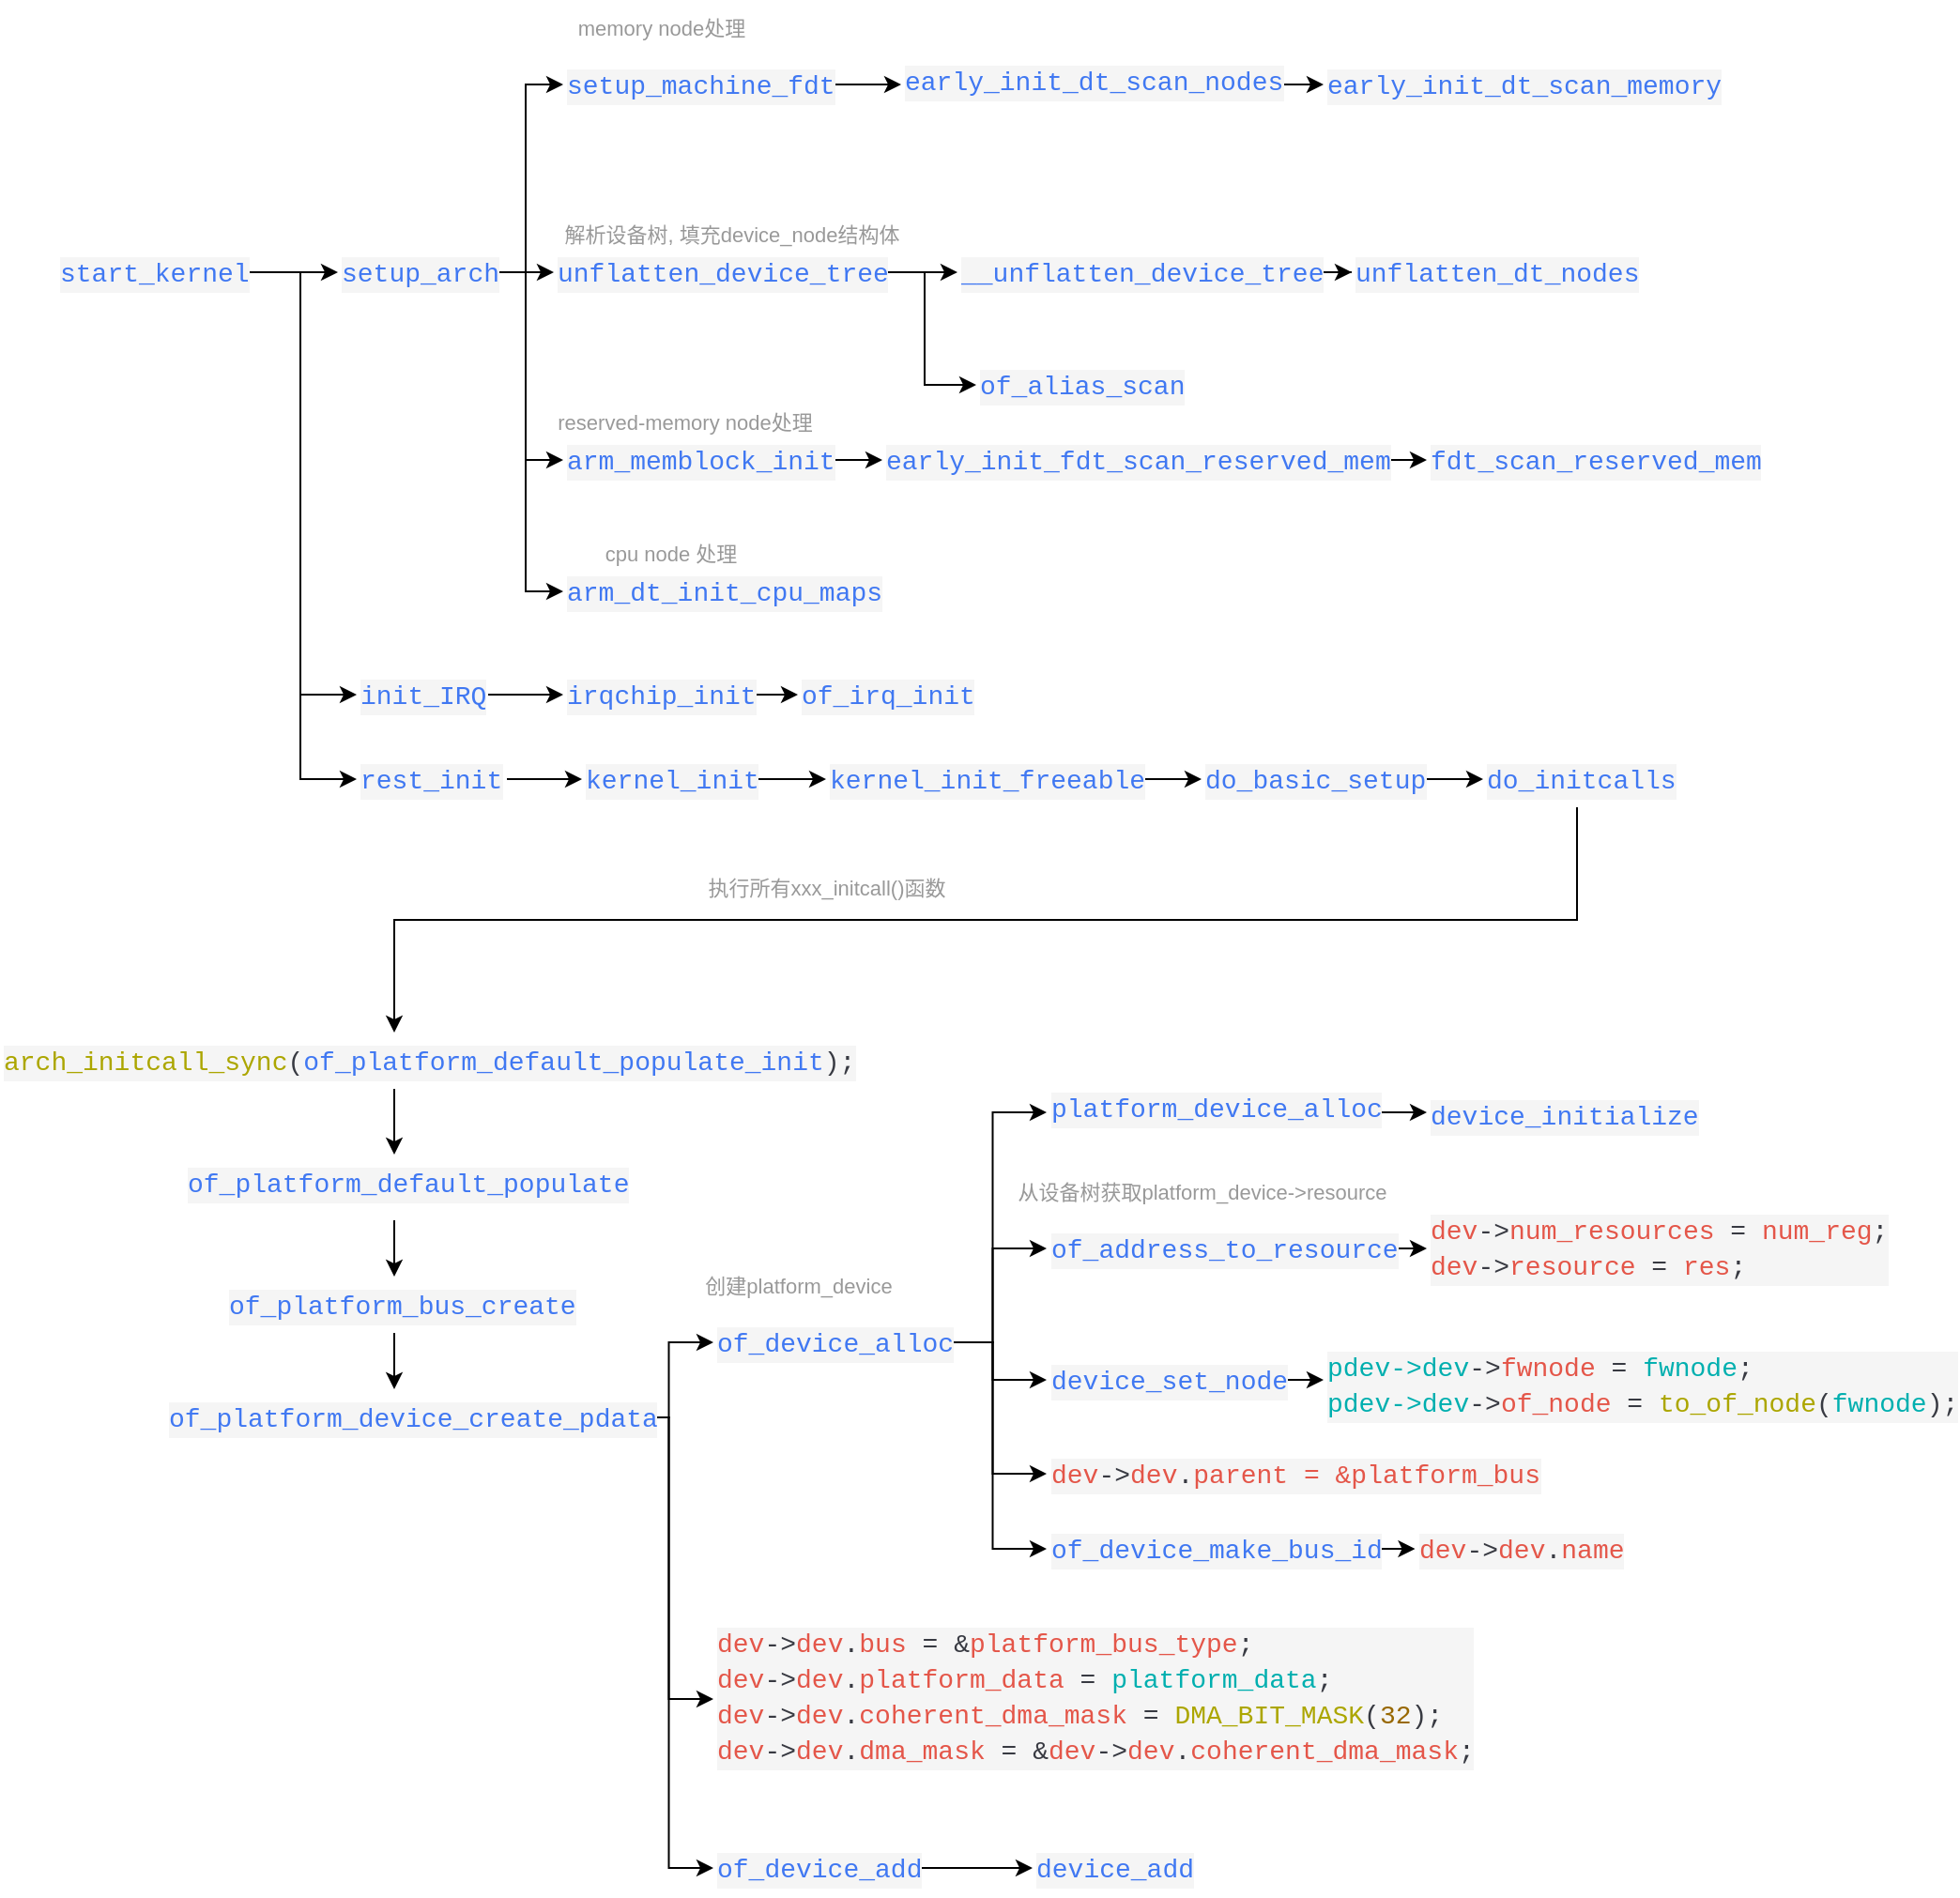 <mxfile version="26.0.2">
  <diagram name="Page-1" id="c_aKFCgezThwKSnsP-2Q">
    <mxGraphModel dx="1064" dy="1707" grid="1" gridSize="10" guides="1" tooltips="1" connect="1" arrows="1" fold="1" page="1" pageScale="1" pageWidth="827" pageHeight="1169" math="0" shadow="0">
      <root>
        <mxCell id="0" />
        <mxCell id="1" parent="0" />
        <mxCell id="-WgV6c3cFRhMevF5lkmL-1" value="" style="edgeStyle=orthogonalEdgeStyle;rounded=0;orthogonalLoop=1;jettySize=auto;html=1;" parent="1" source="-WgV6c3cFRhMevF5lkmL-2" target="-WgV6c3cFRhMevF5lkmL-4" edge="1">
          <mxGeometry relative="1" as="geometry" />
        </mxCell>
        <mxCell id="-WgV6c3cFRhMevF5lkmL-16" style="edgeStyle=orthogonalEdgeStyle;rounded=0;orthogonalLoop=1;jettySize=auto;html=1;exitX=1;exitY=0.5;exitDx=0;exitDy=0;entryX=0;entryY=0.5;entryDx=0;entryDy=0;" parent="1" source="-WgV6c3cFRhMevF5lkmL-2" target="-WgV6c3cFRhMevF5lkmL-15" edge="1">
          <mxGeometry relative="1" as="geometry" />
        </mxCell>
        <mxCell id="-WgV6c3cFRhMevF5lkmL-82" style="edgeStyle=orthogonalEdgeStyle;rounded=0;orthogonalLoop=1;jettySize=auto;html=1;exitX=1;exitY=0.5;exitDx=0;exitDy=0;entryX=0;entryY=0.5;entryDx=0;entryDy=0;" parent="1" source="-WgV6c3cFRhMevF5lkmL-2" target="-WgV6c3cFRhMevF5lkmL-81" edge="1">
          <mxGeometry relative="1" as="geometry" />
        </mxCell>
        <mxCell id="-WgV6c3cFRhMevF5lkmL-2" value="&lt;div style=&quot;color: #383a42;background-color: #f5f5f5;font-family: Consolas, &#39;Courier New&#39;, monospace;font-weight: normal;font-size: 14px;line-height: 19px;white-space: pre;&quot;&gt;&lt;div&gt;&lt;span style=&quot;color: #4078f2;&quot;&gt;start_kernel&lt;/span&gt;&lt;/div&gt;&lt;/div&gt;" style="text;whiteSpace=wrap;html=1;" parent="1" vertex="1">
          <mxGeometry x="60" y="100" width="100" height="30" as="geometry" />
        </mxCell>
        <mxCell id="-WgV6c3cFRhMevF5lkmL-3" value="" style="edgeStyle=orthogonalEdgeStyle;rounded=0;orthogonalLoop=1;jettySize=auto;html=1;" parent="1" source="-WgV6c3cFRhMevF5lkmL-4" target="-WgV6c3cFRhMevF5lkmL-6" edge="1">
          <mxGeometry relative="1" as="geometry" />
        </mxCell>
        <mxCell id="-WgV6c3cFRhMevF5lkmL-14" style="edgeStyle=orthogonalEdgeStyle;rounded=0;orthogonalLoop=1;jettySize=auto;html=1;exitX=1;exitY=0.5;exitDx=0;exitDy=0;entryX=0;entryY=0.5;entryDx=0;entryDy=0;" parent="1" source="-WgV6c3cFRhMevF5lkmL-4" target="-WgV6c3cFRhMevF5lkmL-13" edge="1">
          <mxGeometry relative="1" as="geometry" />
        </mxCell>
        <mxCell id="-WgV6c3cFRhMevF5lkmL-65" style="edgeStyle=orthogonalEdgeStyle;rounded=0;orthogonalLoop=1;jettySize=auto;html=1;exitX=1;exitY=0.5;exitDx=0;exitDy=0;entryX=0;entryY=0.5;entryDx=0;entryDy=0;" parent="1" source="-WgV6c3cFRhMevF5lkmL-4" target="-WgV6c3cFRhMevF5lkmL-64" edge="1">
          <mxGeometry relative="1" as="geometry" />
        </mxCell>
        <mxCell id="-WgV6c3cFRhMevF5lkmL-75" style="edgeStyle=orthogonalEdgeStyle;rounded=0;orthogonalLoop=1;jettySize=auto;html=1;exitX=1;exitY=0.5;exitDx=0;exitDy=0;entryX=0;entryY=0.5;entryDx=0;entryDy=0;" parent="1" source="-WgV6c3cFRhMevF5lkmL-4" target="-WgV6c3cFRhMevF5lkmL-74" edge="1">
          <mxGeometry relative="1" as="geometry" />
        </mxCell>
        <mxCell id="-WgV6c3cFRhMevF5lkmL-4" value="&lt;div style=&quot;color: #383a42;background-color: #f5f5f5;font-family: Consolas, &#39;Courier New&#39;, monospace;font-weight: normal;font-size: 14px;line-height: 19px;white-space: pre;&quot;&gt;&lt;div&gt;&lt;span style=&quot;color: #4078f2;&quot;&gt;setup_arch&lt;/span&gt;&lt;/div&gt;&lt;/div&gt;" style="text;whiteSpace=wrap;html=1;" parent="1" vertex="1">
          <mxGeometry x="210" y="100" width="80" height="30" as="geometry" />
        </mxCell>
        <mxCell id="-WgV6c3cFRhMevF5lkmL-5" value="" style="edgeStyle=orthogonalEdgeStyle;rounded=0;orthogonalLoop=1;jettySize=auto;html=1;" parent="1" source="-WgV6c3cFRhMevF5lkmL-6" target="-WgV6c3cFRhMevF5lkmL-8" edge="1">
          <mxGeometry relative="1" as="geometry" />
        </mxCell>
        <mxCell id="-WgV6c3cFRhMevF5lkmL-12" style="edgeStyle=orthogonalEdgeStyle;rounded=0;orthogonalLoop=1;jettySize=auto;html=1;exitX=1;exitY=0.5;exitDx=0;exitDy=0;entryX=0;entryY=0.5;entryDx=0;entryDy=0;" parent="1" source="-WgV6c3cFRhMevF5lkmL-6" target="-WgV6c3cFRhMevF5lkmL-11" edge="1">
          <mxGeometry relative="1" as="geometry" />
        </mxCell>
        <mxCell id="-WgV6c3cFRhMevF5lkmL-6" value="&lt;div style=&quot;color: #383a42;background-color: #f5f5f5;font-family: Consolas, &#39;Courier New&#39;, monospace;font-weight: normal;font-size: 14px;line-height: 19px;white-space: pre;&quot;&gt;&lt;div&gt;&lt;span style=&quot;color: #4078f2;&quot;&gt;unflatten_device_tree&lt;/span&gt;&lt;/div&gt;&lt;/div&gt;" style="text;whiteSpace=wrap;html=1;" parent="1" vertex="1">
          <mxGeometry x="325" y="100" width="170" height="30" as="geometry" />
        </mxCell>
        <mxCell id="-WgV6c3cFRhMevF5lkmL-7" value="" style="edgeStyle=orthogonalEdgeStyle;rounded=0;orthogonalLoop=1;jettySize=auto;html=1;" parent="1" source="-WgV6c3cFRhMevF5lkmL-8" target="-WgV6c3cFRhMevF5lkmL-9" edge="1">
          <mxGeometry relative="1" as="geometry" />
        </mxCell>
        <mxCell id="-WgV6c3cFRhMevF5lkmL-8" value="&lt;div style=&quot;color: #383a42;background-color: #f5f5f5;font-family: Consolas, &#39;Courier New&#39;, monospace;font-weight: normal;font-size: 14px;line-height: 19px;white-space: pre;&quot;&gt;&lt;div&gt;&lt;span style=&quot;color: #4078f2;&quot;&gt;__unflatten_device_tree&lt;/span&gt;&lt;/div&gt;&lt;/div&gt;" style="text;whiteSpace=wrap;html=1;" parent="1" vertex="1">
          <mxGeometry x="540" y="100" width="190" height="30" as="geometry" />
        </mxCell>
        <mxCell id="-WgV6c3cFRhMevF5lkmL-9" value="&lt;div style=&quot;color: #383a42;background-color: #f5f5f5;font-family: Consolas, &#39;Courier New&#39;, monospace;font-weight: normal;font-size: 14px;line-height: 19px;white-space: pre;&quot;&gt;&lt;div&gt;&lt;span style=&quot;color: #4078f2;&quot;&gt;unflatten_dt_nodes&lt;/span&gt;&lt;/div&gt;&lt;/div&gt;" style="text;whiteSpace=wrap;html=1;" parent="1" vertex="1">
          <mxGeometry x="750" y="100" width="150" height="30" as="geometry" />
        </mxCell>
        <mxCell id="-WgV6c3cFRhMevF5lkmL-10" value="解析设备树, 填充device_node结构体" style="text;html=1;align=center;verticalAlign=middle;whiteSpace=wrap;rounded=0;fontSize=11;fontColor=#999999;" parent="1" vertex="1">
          <mxGeometry x="320" y="80" width="200" height="30" as="geometry" />
        </mxCell>
        <mxCell id="-WgV6c3cFRhMevF5lkmL-11" value="&lt;div style=&quot;color: #383a42;background-color: #f5f5f5;font-family: Consolas, &#39;Courier New&#39;, monospace;font-weight: normal;font-size: 14px;line-height: 19px;white-space: pre;&quot;&gt;&lt;div&gt;&lt;span style=&quot;color: #4078f2;&quot;&gt;of_alias_scan&lt;/span&gt;&lt;/div&gt;&lt;/div&gt;" style="text;whiteSpace=wrap;html=1;" parent="1" vertex="1">
          <mxGeometry x="550" y="160" width="110" height="30" as="geometry" />
        </mxCell>
        <mxCell id="-WgV6c3cFRhMevF5lkmL-13" value="&lt;div style=&quot;color: #383a42;background-color: #f5f5f5;font-family: Consolas, &#39;Courier New&#39;, monospace;font-weight: normal;font-size: 14px;line-height: 19px;white-space: pre;&quot;&gt;&lt;div&gt;&lt;span style=&quot;color: #4078f2;&quot;&gt;arm_dt_init_cpu_maps&lt;/span&gt;&lt;/div&gt;&lt;/div&gt;" style="text;whiteSpace=wrap;html=1;" parent="1" vertex="1">
          <mxGeometry x="330" y="270" width="160" height="30" as="geometry" />
        </mxCell>
        <mxCell id="-WgV6c3cFRhMevF5lkmL-18" value="" style="edgeStyle=orthogonalEdgeStyle;rounded=0;orthogonalLoop=1;jettySize=auto;html=1;" parent="1" source="-WgV6c3cFRhMevF5lkmL-15" target="-WgV6c3cFRhMevF5lkmL-17" edge="1">
          <mxGeometry relative="1" as="geometry" />
        </mxCell>
        <mxCell id="-WgV6c3cFRhMevF5lkmL-15" value="&lt;div style=&quot;color: #383a42;background-color: #f5f5f5;font-family: Consolas, &#39;Courier New&#39;, monospace;font-weight: normal;font-size: 14px;line-height: 19px;white-space: pre;&quot;&gt;&lt;div&gt;&lt;span style=&quot;color: #4078f2;&quot;&gt;rest_init&lt;/span&gt;&lt;/div&gt;&lt;/div&gt;" style="text;whiteSpace=wrap;html=1;" parent="1" vertex="1">
          <mxGeometry x="220" y="370" width="80" height="30" as="geometry" />
        </mxCell>
        <mxCell id="-WgV6c3cFRhMevF5lkmL-20" value="" style="edgeStyle=orthogonalEdgeStyle;rounded=0;orthogonalLoop=1;jettySize=auto;html=1;" parent="1" source="-WgV6c3cFRhMevF5lkmL-17" target="-WgV6c3cFRhMevF5lkmL-19" edge="1">
          <mxGeometry relative="1" as="geometry" />
        </mxCell>
        <mxCell id="-WgV6c3cFRhMevF5lkmL-17" value="&lt;div style=&quot;color: #383a42;background-color: #f5f5f5;font-family: Consolas, &#39;Courier New&#39;, monospace;font-weight: normal;font-size: 14px;line-height: 19px;white-space: pre;&quot;&gt;&lt;div&gt;&lt;span style=&quot;color: #4078f2;&quot;&gt;kernel_init&lt;/span&gt;&lt;/div&gt;&lt;/div&gt;" style="text;whiteSpace=wrap;html=1;" parent="1" vertex="1">
          <mxGeometry x="340" y="370" width="90" height="30" as="geometry" />
        </mxCell>
        <mxCell id="-WgV6c3cFRhMevF5lkmL-22" value="" style="edgeStyle=orthogonalEdgeStyle;rounded=0;orthogonalLoop=1;jettySize=auto;html=1;" parent="1" source="-WgV6c3cFRhMevF5lkmL-19" target="-WgV6c3cFRhMevF5lkmL-21" edge="1">
          <mxGeometry relative="1" as="geometry" />
        </mxCell>
        <mxCell id="-WgV6c3cFRhMevF5lkmL-19" value="&lt;div style=&quot;color: #383a42;background-color: #f5f5f5;font-family: Consolas, &#39;Courier New&#39;, monospace;font-weight: normal;font-size: 14px;line-height: 19px;white-space: pre;&quot;&gt;&lt;div&gt;&lt;span style=&quot;color: #4078f2;&quot;&gt;kernel_init_freeable&lt;/span&gt;&lt;/div&gt;&lt;/div&gt;" style="text;whiteSpace=wrap;html=1;" parent="1" vertex="1">
          <mxGeometry x="470" y="370" width="160" height="30" as="geometry" />
        </mxCell>
        <mxCell id="-WgV6c3cFRhMevF5lkmL-24" value="" style="edgeStyle=orthogonalEdgeStyle;rounded=0;orthogonalLoop=1;jettySize=auto;html=1;" parent="1" source="-WgV6c3cFRhMevF5lkmL-21" target="-WgV6c3cFRhMevF5lkmL-23" edge="1">
          <mxGeometry relative="1" as="geometry" />
        </mxCell>
        <mxCell id="-WgV6c3cFRhMevF5lkmL-21" value="&lt;div style=&quot;color: #383a42;background-color: #f5f5f5;font-family: Consolas, &#39;Courier New&#39;, monospace;font-weight: normal;font-size: 14px;line-height: 19px;white-space: pre;&quot;&gt;&lt;div&gt;&lt;span style=&quot;color: #4078f2;&quot;&gt;do_basic_setup&lt;/span&gt;&lt;/div&gt;&lt;/div&gt;" style="text;whiteSpace=wrap;html=1;" parent="1" vertex="1">
          <mxGeometry x="670" y="370" width="120" height="30" as="geometry" />
        </mxCell>
        <mxCell id="-WgV6c3cFRhMevF5lkmL-26" style="edgeStyle=orthogonalEdgeStyle;rounded=0;orthogonalLoop=1;jettySize=auto;html=1;exitX=0.5;exitY=1;exitDx=0;exitDy=0;entryX=0.5;entryY=0;entryDx=0;entryDy=0;" parent="1" source="-WgV6c3cFRhMevF5lkmL-23" target="-WgV6c3cFRhMevF5lkmL-25" edge="1">
          <mxGeometry relative="1" as="geometry" />
        </mxCell>
        <mxCell id="-WgV6c3cFRhMevF5lkmL-23" value="&lt;div style=&quot;color: #383a42;background-color: #f5f5f5;font-family: Consolas, &#39;Courier New&#39;, monospace;font-weight: normal;font-size: 14px;line-height: 19px;white-space: pre;&quot;&gt;&lt;div&gt;&lt;span style=&quot;color: #4078f2;&quot;&gt;do_initcalls&lt;/span&gt;&lt;/div&gt;&lt;/div&gt;" style="text;whiteSpace=wrap;html=1;" parent="1" vertex="1">
          <mxGeometry x="820" y="370" width="100" height="30" as="geometry" />
        </mxCell>
        <mxCell id="-WgV6c3cFRhMevF5lkmL-29" value="" style="edgeStyle=orthogonalEdgeStyle;rounded=0;orthogonalLoop=1;jettySize=auto;html=1;" parent="1" source="-WgV6c3cFRhMevF5lkmL-25" target="-WgV6c3cFRhMevF5lkmL-28" edge="1">
          <mxGeometry relative="1" as="geometry" />
        </mxCell>
        <mxCell id="-WgV6c3cFRhMevF5lkmL-25" value="&lt;div style=&quot;color: rgb(56, 58, 66); background-color: rgb(245, 245, 245); font-family: Consolas, &amp;quot;Courier New&amp;quot;, monospace; font-weight: normal; font-size: 14px; line-height: 19px; white-space: pre;&quot;&gt;&lt;div style=&quot;line-height: 19px;&quot;&gt;&lt;span style=&quot;color: #aca600;&quot;&gt;arch_initcall_sync&lt;/span&gt;(&lt;span style=&quot;color: #4078f2;&quot;&gt;of_platform_default_populate_init&lt;/span&gt;);&lt;/div&gt;&lt;/div&gt;" style="text;whiteSpace=wrap;html=1;" parent="1" vertex="1">
          <mxGeometry x="30" y="520" width="420" height="30" as="geometry" />
        </mxCell>
        <mxCell id="-WgV6c3cFRhMevF5lkmL-27" value="执行所有xxx_initcall()函数" style="text;html=1;align=center;verticalAlign=middle;resizable=0;points=[];autosize=1;strokeColor=none;fillColor=none;fontSize=11;fontColor=#999999;" parent="1" vertex="1">
          <mxGeometry x="395" y="428" width="150" height="30" as="geometry" />
        </mxCell>
        <mxCell id="-WgV6c3cFRhMevF5lkmL-31" value="" style="edgeStyle=orthogonalEdgeStyle;rounded=0;orthogonalLoop=1;jettySize=auto;html=1;" parent="1" source="-WgV6c3cFRhMevF5lkmL-28" target="-WgV6c3cFRhMevF5lkmL-30" edge="1">
          <mxGeometry relative="1" as="geometry" />
        </mxCell>
        <mxCell id="-WgV6c3cFRhMevF5lkmL-28" value="&lt;div style=&quot;color: #383a42;background-color: #f5f5f5;font-family: Consolas, &#39;Courier New&#39;, monospace;font-weight: normal;font-size: 14px;line-height: 19px;white-space: pre;&quot;&gt;&lt;div&gt;&lt;span style=&quot;color: #4078f2;&quot;&gt;of_platform_default_populate&lt;/span&gt;&lt;/div&gt;&lt;/div&gt;" style="text;whiteSpace=wrap;html=1;" parent="1" vertex="1">
          <mxGeometry x="127.5" y="585" width="225" height="35" as="geometry" />
        </mxCell>
        <mxCell id="-WgV6c3cFRhMevF5lkmL-33" value="" style="edgeStyle=orthogonalEdgeStyle;rounded=0;orthogonalLoop=1;jettySize=auto;html=1;" parent="1" source="-WgV6c3cFRhMevF5lkmL-30" target="-WgV6c3cFRhMevF5lkmL-32" edge="1">
          <mxGeometry relative="1" as="geometry" />
        </mxCell>
        <mxCell id="-WgV6c3cFRhMevF5lkmL-30" value="&lt;div style=&quot;color: #383a42;background-color: #f5f5f5;font-family: Consolas, &#39;Courier New&#39;, monospace;font-weight: normal;font-size: 14px;line-height: 19px;white-space: pre;&quot;&gt;&lt;div&gt;&lt;span style=&quot;color: #4078f2;&quot;&gt;of_platform_bus_create&lt;/span&gt;&lt;/div&gt;&lt;/div&gt;" style="text;whiteSpace=wrap;html=1;" parent="1" vertex="1">
          <mxGeometry x="150" y="650" width="180" height="30" as="geometry" />
        </mxCell>
        <mxCell id="-WgV6c3cFRhMevF5lkmL-41" style="edgeStyle=orthogonalEdgeStyle;rounded=0;orthogonalLoop=1;jettySize=auto;html=1;exitX=1;exitY=0.5;exitDx=0;exitDy=0;entryX=0;entryY=0.5;entryDx=0;entryDy=0;" parent="1" source="-WgV6c3cFRhMevF5lkmL-32" target="-WgV6c3cFRhMevF5lkmL-40" edge="1">
          <mxGeometry relative="1" as="geometry" />
        </mxCell>
        <mxCell id="-WgV6c3cFRhMevF5lkmL-54" style="edgeStyle=orthogonalEdgeStyle;rounded=0;orthogonalLoop=1;jettySize=auto;html=1;exitX=1;exitY=0.5;exitDx=0;exitDy=0;entryX=0;entryY=0.5;entryDx=0;entryDy=0;" parent="1" source="-WgV6c3cFRhMevF5lkmL-32" target="-WgV6c3cFRhMevF5lkmL-34" edge="1">
          <mxGeometry relative="1" as="geometry" />
        </mxCell>
        <mxCell id="-WgV6c3cFRhMevF5lkmL-62" style="edgeStyle=orthogonalEdgeStyle;rounded=0;orthogonalLoop=1;jettySize=auto;html=1;exitX=1;exitY=0.5;exitDx=0;exitDy=0;entryX=0;entryY=0.5;entryDx=0;entryDy=0;" parent="1" source="-WgV6c3cFRhMevF5lkmL-32" target="-WgV6c3cFRhMevF5lkmL-61" edge="1">
          <mxGeometry relative="1" as="geometry" />
        </mxCell>
        <mxCell id="-WgV6c3cFRhMevF5lkmL-32" value="&lt;div style=&quot;color: #383a42;background-color: #f5f5f5;font-family: Consolas, &#39;Courier New&#39;, monospace;font-weight: normal;font-size: 14px;line-height: 19px;white-space: pre;&quot;&gt;&lt;div&gt;&lt;span style=&quot;color: #4078f2;&quot;&gt;of_platform_device_create_pdata&lt;/span&gt;&lt;/div&gt;&lt;/div&gt;" style="text;whiteSpace=wrap;html=1;" parent="1" vertex="1">
          <mxGeometry x="117.5" y="710" width="245" height="30" as="geometry" />
        </mxCell>
        <mxCell id="-WgV6c3cFRhMevF5lkmL-39" value="" style="edgeStyle=orthogonalEdgeStyle;rounded=0;orthogonalLoop=1;jettySize=auto;html=1;" parent="1" source="-WgV6c3cFRhMevF5lkmL-34" target="-WgV6c3cFRhMevF5lkmL-38" edge="1">
          <mxGeometry relative="1" as="geometry" />
        </mxCell>
        <mxCell id="-WgV6c3cFRhMevF5lkmL-34" value="&lt;div style=&quot;color: #383a42;background-color: #f5f5f5;font-family: Consolas, &#39;Courier New&#39;, monospace;font-weight: normal;font-size: 14px;line-height: 19px;white-space: pre;&quot;&gt;&lt;div&gt;&lt;span style=&quot;color: #4078f2;&quot;&gt;of_device_add&lt;/span&gt;&lt;/div&gt;&lt;/div&gt;" style="text;whiteSpace=wrap;html=1;" parent="1" vertex="1">
          <mxGeometry x="410" y="950" width="110" height="30" as="geometry" />
        </mxCell>
        <mxCell id="-WgV6c3cFRhMevF5lkmL-38" value="&lt;div style=&quot;color: #383a42;background-color: #f5f5f5;font-family: Consolas, &#39;Courier New&#39;, monospace;font-weight: normal;font-size: 14px;line-height: 19px;white-space: pre;&quot;&gt;&lt;div&gt;&lt;span style=&quot;color: #4078f2;&quot;&gt;device_add&lt;/span&gt;&lt;/div&gt;&lt;/div&gt;" style="text;whiteSpace=wrap;html=1;" parent="1" vertex="1">
          <mxGeometry x="580" y="950" width="80" height="30" as="geometry" />
        </mxCell>
        <mxCell id="-WgV6c3cFRhMevF5lkmL-48" style="edgeStyle=orthogonalEdgeStyle;rounded=0;orthogonalLoop=1;jettySize=auto;html=1;exitX=1;exitY=0.5;exitDx=0;exitDy=0;entryX=0;entryY=0.5;entryDx=0;entryDy=0;" parent="1" source="-WgV6c3cFRhMevF5lkmL-40" target="-WgV6c3cFRhMevF5lkmL-46" edge="1">
          <mxGeometry relative="1" as="geometry" />
        </mxCell>
        <mxCell id="-WgV6c3cFRhMevF5lkmL-52" style="edgeStyle=orthogonalEdgeStyle;rounded=0;orthogonalLoop=1;jettySize=auto;html=1;exitX=1;exitY=0.5;exitDx=0;exitDy=0;entryX=0;entryY=0.5;entryDx=0;entryDy=0;" parent="1" source="-WgV6c3cFRhMevF5lkmL-40" target="-WgV6c3cFRhMevF5lkmL-43" edge="1">
          <mxGeometry relative="1" as="geometry" />
        </mxCell>
        <mxCell id="-WgV6c3cFRhMevF5lkmL-56" style="edgeStyle=orthogonalEdgeStyle;rounded=0;orthogonalLoop=1;jettySize=auto;html=1;exitX=1;exitY=0.5;exitDx=0;exitDy=0;entryX=0;entryY=0.5;entryDx=0;entryDy=0;" parent="1" source="-WgV6c3cFRhMevF5lkmL-40" target="-WgV6c3cFRhMevF5lkmL-55" edge="1">
          <mxGeometry relative="1" as="geometry" />
        </mxCell>
        <mxCell id="-WgV6c3cFRhMevF5lkmL-58" style="edgeStyle=orthogonalEdgeStyle;rounded=0;orthogonalLoop=1;jettySize=auto;html=1;exitX=1;exitY=0.5;exitDx=0;exitDy=0;entryX=0;entryY=0.5;entryDx=0;entryDy=0;" parent="1" source="-WgV6c3cFRhMevF5lkmL-40" target="-WgV6c3cFRhMevF5lkmL-57" edge="1">
          <mxGeometry relative="1" as="geometry" />
        </mxCell>
        <mxCell id="riy4PlWEkjRr_wiShKqT-2" style="edgeStyle=orthogonalEdgeStyle;rounded=0;orthogonalLoop=1;jettySize=auto;html=1;exitX=1;exitY=0.5;exitDx=0;exitDy=0;entryX=0;entryY=0.5;entryDx=0;entryDy=0;" edge="1" parent="1" source="-WgV6c3cFRhMevF5lkmL-40" target="riy4PlWEkjRr_wiShKqT-1">
          <mxGeometry relative="1" as="geometry" />
        </mxCell>
        <mxCell id="-WgV6c3cFRhMevF5lkmL-40" value="&lt;div style=&quot;color: #383a42;background-color: #f5f5f5;font-family: Consolas, &#39;Courier New&#39;, monospace;font-weight: normal;font-size: 14px;line-height: 19px;white-space: pre;&quot;&gt;&lt;div&gt;&lt;span style=&quot;color: #4078f2;&quot;&gt;of_device_alloc&lt;/span&gt;&lt;/div&gt;&lt;/div&gt;" style="text;whiteSpace=wrap;html=1;" parent="1" vertex="1">
          <mxGeometry x="410" y="670" width="120" height="30" as="geometry" />
        </mxCell>
        <mxCell id="-WgV6c3cFRhMevF5lkmL-42" value="创建platform_device" style="text;html=1;align=center;verticalAlign=middle;resizable=0;points=[];autosize=1;strokeColor=none;fillColor=none;fontSize=11;fontColor=#999999;" parent="1" vertex="1">
          <mxGeometry x="395" y="640" width="120" height="30" as="geometry" />
        </mxCell>
        <mxCell id="-WgV6c3cFRhMevF5lkmL-53" value="" style="edgeStyle=orthogonalEdgeStyle;rounded=0;orthogonalLoop=1;jettySize=auto;html=1;" parent="1" source="-WgV6c3cFRhMevF5lkmL-43" target="-WgV6c3cFRhMevF5lkmL-51" edge="1">
          <mxGeometry relative="1" as="geometry" />
        </mxCell>
        <mxCell id="-WgV6c3cFRhMevF5lkmL-43" value="&lt;div style=&quot;color: #383a42;background-color: #f5f5f5;font-family: Consolas, &#39;Courier New&#39;, monospace;font-weight: normal;font-size: 14px;line-height: 19px;white-space: pre;&quot;&gt;&lt;div&gt;&lt;span style=&quot;color: #4078f2;&quot;&gt;of_address_to_resource&lt;/span&gt;&lt;/div&gt;&lt;/div&gt;" style="text;whiteSpace=wrap;html=1;" parent="1" vertex="1">
          <mxGeometry x="587.5" y="620" width="180" height="30" as="geometry" />
        </mxCell>
        <mxCell id="-WgV6c3cFRhMevF5lkmL-45" value="从设备树获取platform_device-&amp;gt;resource" style="text;html=1;align=center;verticalAlign=middle;resizable=0;points=[];autosize=1;strokeColor=none;fillColor=none;fontSize=11;fontColor=#999999;" parent="1" vertex="1">
          <mxGeometry x="560" y="590" width="220" height="30" as="geometry" />
        </mxCell>
        <mxCell id="-WgV6c3cFRhMevF5lkmL-50" value="" style="edgeStyle=orthogonalEdgeStyle;rounded=0;orthogonalLoop=1;jettySize=auto;html=1;" parent="1" source="-WgV6c3cFRhMevF5lkmL-46" target="-WgV6c3cFRhMevF5lkmL-49" edge="1">
          <mxGeometry relative="1" as="geometry" />
        </mxCell>
        <mxCell id="-WgV6c3cFRhMevF5lkmL-46" value="&lt;div style=&quot;color: #383a42;background-color: #f5f5f5;font-family: Consolas, &#39;Courier New&#39;, monospace;font-weight: normal;font-size: 14px;line-height: 19px;white-space: pre;&quot;&gt;&lt;div&gt;&lt;span style=&quot;color: #4078f2;&quot;&gt;device_set_node&lt;/span&gt;&lt;/div&gt;&lt;/div&gt;" style="text;whiteSpace=wrap;html=1;" parent="1" vertex="1">
          <mxGeometry x="587.5" y="690" width="125" height="30" as="geometry" />
        </mxCell>
        <mxCell id="-WgV6c3cFRhMevF5lkmL-49" value="&lt;div style=&quot;color: rgb(56, 58, 66); background-color: rgb(245, 245, 245); font-family: Consolas, &amp;quot;Courier New&amp;quot;, monospace; font-weight: normal; font-size: 14px; line-height: 19px; white-space: pre;&quot;&gt;&lt;div&gt;&lt;span style=&quot;color: rgb(0, 175, 175);&quot;&gt;pdev-&amp;gt;dev&lt;/span&gt;&lt;span style=&quot;color: rgb(56, 58, 66);&quot;&gt;-&amp;gt;&lt;/span&gt;&lt;span style=&quot;color: rgb(228, 86, 73);&quot;&gt;fwnode&lt;/span&gt;&lt;span style=&quot;color: rgb(56, 58, 66);&quot;&gt; &lt;/span&gt;&lt;span style=&quot;color: rgb(56, 58, 66);&quot;&gt;=&lt;/span&gt;&lt;span style=&quot;color: rgb(56, 58, 66);&quot;&gt; &lt;/span&gt;&lt;span style=&quot;color: rgb(0, 175, 175);&quot;&gt;fwnode&lt;/span&gt;&lt;span style=&quot;color: rgb(56, 58, 66);&quot;&gt;;&lt;/span&gt;&lt;/div&gt;&lt;div&gt;&lt;span style=&quot;color: rgb(0, 175, 175);&quot;&gt;pdev-&amp;gt;dev&lt;/span&gt;&lt;span style=&quot;color: rgb(56, 58, 66);&quot;&gt;-&amp;gt;&lt;/span&gt;&lt;span style=&quot;color: rgb(228, 86, 73);&quot;&gt;of_node&lt;/span&gt;&lt;span style=&quot;color: rgb(56, 58, 66);&quot;&gt; &lt;/span&gt;&lt;span style=&quot;color: rgb(56, 58, 66);&quot;&gt;=&lt;/span&gt;&lt;span style=&quot;color: rgb(56, 58, 66);&quot;&gt; &lt;/span&gt;&lt;span style=&quot;color: rgb(172, 166, 0);&quot;&gt;to_of_node&lt;/span&gt;&lt;span style=&quot;color: rgb(56, 58, 66);&quot;&gt;(&lt;/span&gt;&lt;span style=&quot;color: rgb(0, 175, 175);&quot;&gt;fwnode&lt;/span&gt;&lt;span style=&quot;color: rgb(56, 58, 66);&quot;&gt;);&lt;/span&gt;&lt;/div&gt;&lt;/div&gt;" style="text;whiteSpace=wrap;html=1;" parent="1" vertex="1">
          <mxGeometry x="735" y="682.5" width="315" height="45" as="geometry" />
        </mxCell>
        <mxCell id="-WgV6c3cFRhMevF5lkmL-51" value="&lt;div style=&quot;color: rgb(56, 58, 66); background-color: rgb(245, 245, 245); font-family: Consolas, &amp;quot;Courier New&amp;quot;, monospace; font-weight: normal; font-size: 14px; line-height: 19px; white-space: pre;&quot;&gt;&lt;div&gt;&lt;span style=&quot;color: rgb(228, 86, 73);&quot;&gt;dev&lt;/span&gt;&lt;span style=&quot;color: rgb(56, 58, 66);&quot;&gt;-&amp;gt;&lt;/span&gt;&lt;span style=&quot;color: rgb(228, 86, 73);&quot;&gt;num_resources&lt;/span&gt;&lt;span style=&quot;color: rgb(56, 58, 66);&quot;&gt; &lt;/span&gt;&lt;span style=&quot;color: rgb(56, 58, 66);&quot;&gt;=&lt;/span&gt;&lt;span style=&quot;color: rgb(56, 58, 66);&quot;&gt; &lt;/span&gt;&lt;span style=&quot;color: rgb(228, 86, 73);&quot;&gt;num_reg&lt;/span&gt;&lt;span style=&quot;color: rgb(56, 58, 66);&quot;&gt;;&lt;/span&gt;&lt;/div&gt;&lt;div&gt;&lt;span style=&quot;color: rgb(228, 86, 73);&quot;&gt;dev&lt;/span&gt;&lt;span style=&quot;color: rgb(56, 58, 66);&quot;&gt;-&amp;gt;&lt;/span&gt;&lt;span style=&quot;color: rgb(228, 86, 73);&quot;&gt;resource&lt;/span&gt;&lt;span style=&quot;color: rgb(56, 58, 66);&quot;&gt; &lt;/span&gt;&lt;span style=&quot;color: rgb(56, 58, 66);&quot;&gt;=&lt;/span&gt;&lt;span style=&quot;color: rgb(56, 58, 66);&quot;&gt; &lt;/span&gt;&lt;span style=&quot;color: rgb(228, 86, 73);&quot;&gt;res&lt;/span&gt;&lt;span style=&quot;color: rgb(56, 58, 66);&quot;&gt;;&lt;/span&gt;&lt;/div&gt;&lt;/div&gt;" style="text;whiteSpace=wrap;html=1;" parent="1" vertex="1">
          <mxGeometry x="790" y="610" width="230" height="50" as="geometry" />
        </mxCell>
        <mxCell id="-WgV6c3cFRhMevF5lkmL-55" value="&lt;div style=&quot;color: rgb(56, 58, 66); background-color: rgb(245, 245, 245); font-family: Consolas, &amp;quot;Courier New&amp;quot;, monospace; font-weight: normal; font-size: 14px; line-height: 19px; white-space: pre;&quot;&gt;&lt;div&gt;&lt;span style=&quot;color: rgb(228, 86, 73);&quot;&gt;dev&lt;/span&gt;&lt;span style=&quot;color: rgb(56, 58, 66);&quot;&gt;-&amp;gt;&lt;/span&gt;&lt;span style=&quot;color: rgb(228, 86, 73);&quot;&gt;dev&lt;/span&gt;&lt;span style=&quot;color: rgb(56, 58, 66);&quot;&gt;.&lt;/span&gt;&lt;span style=&quot;color: rgb(228, 86, 73);&quot;&gt;parent = &amp;amp;platform_bus&lt;/span&gt;&lt;/div&gt;&lt;/div&gt;" style="text;whiteSpace=wrap;html=1;" parent="1" vertex="1">
          <mxGeometry x="587.5" y="740" width="242.5" height="30" as="geometry" />
        </mxCell>
        <mxCell id="-WgV6c3cFRhMevF5lkmL-60" value="" style="edgeStyle=orthogonalEdgeStyle;rounded=0;orthogonalLoop=1;jettySize=auto;html=1;" parent="1" source="-WgV6c3cFRhMevF5lkmL-57" target="-WgV6c3cFRhMevF5lkmL-59" edge="1">
          <mxGeometry relative="1" as="geometry" />
        </mxCell>
        <mxCell id="-WgV6c3cFRhMevF5lkmL-57" value="&lt;div style=&quot;color: rgb(56, 58, 66); background-color: rgb(245, 245, 245); font-family: Consolas, &amp;quot;Courier New&amp;quot;, monospace; font-weight: normal; font-size: 14px; line-height: 19px; white-space: pre;&quot;&gt;&lt;div&gt;&lt;span style=&quot;color: rgb(64, 120, 242);&quot;&gt;of_device_make_bus_id&lt;/span&gt;&lt;/div&gt;&lt;/div&gt;" style="text;whiteSpace=wrap;html=1;" parent="1" vertex="1">
          <mxGeometry x="587.5" y="780" width="170" height="30" as="geometry" />
        </mxCell>
        <mxCell id="-WgV6c3cFRhMevF5lkmL-59" value="&lt;div style=&quot;background-color: rgb(245, 245, 245); font-family: Consolas, &amp;quot;Courier New&amp;quot;, monospace; font-weight: normal; font-size: 14px; line-height: 19px; white-space: pre; color: rgb(56, 58, 66);&quot;&gt;&lt;div style=&quot;&quot;&gt;&lt;span style=&quot;color: rgb(228, 86, 73);&quot;&gt;dev&lt;/span&gt;&lt;span style=&quot;color: rgb(56, 58, 66);&quot;&gt;-&amp;gt;&lt;/span&gt;&lt;span style=&quot;color: rgb(228, 86, 73);&quot;&gt;dev&lt;/span&gt;&lt;span style=&quot;color: rgb(56, 58, 66);&quot;&gt;.&lt;/span&gt;&lt;span style=&quot;color: rgb(56, 58, 66);&quot;&gt;&lt;font color=&quot;#e45649&quot;&gt;name&lt;/font&gt;&lt;/span&gt;&lt;/div&gt;&lt;/div&gt;" style="text;whiteSpace=wrap;html=1;" parent="1" vertex="1">
          <mxGeometry x="783.75" y="780" width="106.25" height="30" as="geometry" />
        </mxCell>
        <mxCell id="-WgV6c3cFRhMevF5lkmL-61" value="&lt;div style=&quot;color: rgb(56, 58, 66); background-color: rgb(245, 245, 245); font-family: Consolas, &amp;quot;Courier New&amp;quot;, monospace; font-weight: normal; font-size: 14px; line-height: 19px; white-space: pre;&quot;&gt;&lt;div&gt;&lt;span style=&quot;color: rgb(228, 86, 73);&quot;&gt;dev&lt;/span&gt;&lt;span style=&quot;color: rgb(56, 58, 66);&quot;&gt;-&amp;gt;&lt;/span&gt;&lt;span style=&quot;color: rgb(228, 86, 73);&quot;&gt;dev&lt;/span&gt;&lt;span style=&quot;color: rgb(56, 58, 66);&quot;&gt;.&lt;/span&gt;&lt;span style=&quot;color: rgb(228, 86, 73);&quot;&gt;bus&lt;/span&gt;&lt;span style=&quot;color: rgb(56, 58, 66);&quot;&gt; &lt;/span&gt;&lt;span style=&quot;color: rgb(56, 58, 66);&quot;&gt;=&lt;/span&gt;&lt;span style=&quot;color: rgb(56, 58, 66);&quot;&gt; &lt;/span&gt;&lt;span style=&quot;color: rgb(56, 58, 66);&quot;&gt;&amp;amp;&lt;/span&gt;&lt;span style=&quot;color: rgb(228, 86, 73);&quot;&gt;platform_bus_type&lt;/span&gt;&lt;span style=&quot;color: rgb(56, 58, 66);&quot;&gt;;&lt;/span&gt;&lt;/div&gt;&lt;div&gt;&lt;span style=&quot;color: rgb(228, 86, 73);&quot;&gt;dev&lt;/span&gt;&lt;span style=&quot;color: rgb(56, 58, 66);&quot;&gt;-&amp;gt;&lt;/span&gt;&lt;span style=&quot;color: rgb(228, 86, 73);&quot;&gt;dev&lt;/span&gt;&lt;span style=&quot;color: rgb(56, 58, 66);&quot;&gt;.&lt;/span&gt;&lt;span style=&quot;color: rgb(228, 86, 73);&quot;&gt;platform_data&lt;/span&gt;&lt;span style=&quot;color: rgb(56, 58, 66);&quot;&gt; &lt;/span&gt;&lt;span style=&quot;color: rgb(56, 58, 66);&quot;&gt;=&lt;/span&gt;&lt;span style=&quot;color: rgb(56, 58, 66);&quot;&gt; &lt;/span&gt;&lt;span style=&quot;color: rgb(0, 175, 175);&quot;&gt;platform_data&lt;/span&gt;&lt;span style=&quot;color: rgb(56, 58, 66);&quot;&gt;;&lt;/span&gt;&lt;/div&gt;&lt;div&gt;&lt;span style=&quot;color: rgb(56, 58, 66);&quot;&gt;&lt;div style=&quot;line-height: 19px;&quot;&gt;&lt;span style=&quot;color: rgb(228, 86, 73);&quot;&gt;dev&lt;/span&gt;-&amp;gt;&lt;span style=&quot;color: rgb(228, 86, 73);&quot;&gt;dev&lt;/span&gt;.&lt;span style=&quot;color: rgb(228, 86, 73);&quot;&gt;coherent_dma_mask&lt;/span&gt; = &lt;span style=&quot;color: rgb(172, 166, 0);&quot;&gt;DMA_BIT_MASK&lt;/span&gt;(&lt;span style=&quot;color: rgb(152, 104, 1);&quot;&gt;32&lt;/span&gt;);&lt;/div&gt;&lt;div style=&quot;line-height: 19px;&quot;&gt;&lt;div style=&quot;line-height: 19px;&quot;&gt;&lt;span style=&quot;color: #e45649;&quot;&gt;dev&lt;/span&gt;-&amp;gt;&lt;span style=&quot;color: #e45649;&quot;&gt;dev&lt;/span&gt;.&lt;span style=&quot;color: #e45649;&quot;&gt;dma_mask&lt;/span&gt; = &amp;amp;&lt;span style=&quot;color: #e45649;&quot;&gt;dev&lt;/span&gt;-&amp;gt;&lt;span style=&quot;color: #e45649;&quot;&gt;dev&lt;/span&gt;.&lt;span style=&quot;color: #e45649;&quot;&gt;coherent_dma_mask&lt;/span&gt;;&lt;/div&gt;&lt;/div&gt;&lt;/span&gt;&lt;/div&gt;&lt;/div&gt;" style="text;whiteSpace=wrap;html=1;" parent="1" vertex="1">
          <mxGeometry x="410" y="830" width="400" height="90" as="geometry" />
        </mxCell>
        <mxCell id="-WgV6c3cFRhMevF5lkmL-63" value="cpu node 处理" style="text;html=1;align=center;verticalAlign=middle;whiteSpace=wrap;rounded=0;fontSize=11;fontColor=#999999;" parent="1" vertex="1">
          <mxGeometry x="330" y="250" width="115" height="30" as="geometry" />
        </mxCell>
        <mxCell id="-WgV6c3cFRhMevF5lkmL-68" value="" style="edgeStyle=orthogonalEdgeStyle;rounded=0;orthogonalLoop=1;jettySize=auto;html=1;" parent="1" source="-WgV6c3cFRhMevF5lkmL-64" target="-WgV6c3cFRhMevF5lkmL-67" edge="1">
          <mxGeometry relative="1" as="geometry" />
        </mxCell>
        <mxCell id="-WgV6c3cFRhMevF5lkmL-64" value="&lt;div style=&quot;color: #383a42;background-color: #f5f5f5;font-family: Consolas, &#39;Courier New&#39;, monospace;font-weight: normal;font-size: 14px;line-height: 19px;white-space: pre;&quot;&gt;&lt;div&gt;&lt;span style=&quot;color: #4078f2;&quot;&gt;setup_machine_fdt&lt;/span&gt;&lt;/div&gt;&lt;/div&gt;" style="text;whiteSpace=wrap;html=1;" parent="1" vertex="1">
          <mxGeometry x="330" width="140" height="30" as="geometry" />
        </mxCell>
        <mxCell id="-WgV6c3cFRhMevF5lkmL-72" value="" style="edgeStyle=orthogonalEdgeStyle;rounded=0;orthogonalLoop=1;jettySize=auto;html=1;" parent="1" source="-WgV6c3cFRhMevF5lkmL-67" target="-WgV6c3cFRhMevF5lkmL-71" edge="1">
          <mxGeometry relative="1" as="geometry" />
        </mxCell>
        <mxCell id="-WgV6c3cFRhMevF5lkmL-67" value="&lt;div style=&quot;color: #383a42;background-color: #f5f5f5;font-family: Consolas, &#39;Courier New&#39;, monospace;font-weight: normal;font-size: 14px;line-height: 19px;white-space: pre;&quot;&gt;&lt;div&gt;&lt;span style=&quot;color: #4078f2;&quot;&gt;early_init_dt_scan_nodes&lt;/span&gt;&lt;/div&gt;&lt;/div&gt;" style="text;whiteSpace=wrap;html=1;" parent="1" vertex="1">
          <mxGeometry x="510" y="-2.5" width="190" height="35" as="geometry" />
        </mxCell>
        <mxCell id="-WgV6c3cFRhMevF5lkmL-71" value="&lt;div style=&quot;color: #383a42;background-color: #f5f5f5;font-family: Consolas, &#39;Courier New&#39;, monospace;font-weight: normal;font-size: 14px;line-height: 19px;white-space: pre;&quot;&gt;&lt;div&gt;&lt;span style=&quot;color: #4078f2;&quot;&gt;early_init_dt_scan_memory&lt;/span&gt;&lt;/div&gt;&lt;/div&gt;" style="text;whiteSpace=wrap;html=1;" parent="1" vertex="1">
          <mxGeometry x="735" width="205" height="30" as="geometry" />
        </mxCell>
        <mxCell id="-WgV6c3cFRhMevF5lkmL-73" value="memory node处理" style="text;html=1;align=center;verticalAlign=middle;whiteSpace=wrap;rounded=0;fontSize=11;fontColor=#999999;" parent="1" vertex="1">
          <mxGeometry x="325" y="-30" width="115" height="30" as="geometry" />
        </mxCell>
        <mxCell id="-WgV6c3cFRhMevF5lkmL-78" value="" style="edgeStyle=orthogonalEdgeStyle;rounded=0;orthogonalLoop=1;jettySize=auto;html=1;" parent="1" source="-WgV6c3cFRhMevF5lkmL-74" target="-WgV6c3cFRhMevF5lkmL-77" edge="1">
          <mxGeometry relative="1" as="geometry" />
        </mxCell>
        <mxCell id="-WgV6c3cFRhMevF5lkmL-74" value="&lt;div style=&quot;color: #383a42;background-color: #f5f5f5;font-family: Consolas, &#39;Courier New&#39;, monospace;font-weight: normal;font-size: 14px;line-height: 19px;white-space: pre;&quot;&gt;&lt;div&gt;&lt;span style=&quot;color: #4078f2;&quot;&gt;arm_memblock_init&lt;/span&gt;&lt;/div&gt;&lt;/div&gt;" style="text;whiteSpace=wrap;html=1;" parent="1" vertex="1">
          <mxGeometry x="330" y="200" width="140" height="30" as="geometry" />
        </mxCell>
        <mxCell id="-WgV6c3cFRhMevF5lkmL-76" value="reserved-memory node处理" style="text;html=1;align=center;verticalAlign=middle;whiteSpace=wrap;rounded=0;fontSize=11;fontColor=#999999;" parent="1" vertex="1">
          <mxGeometry x="320" y="180" width="150" height="30" as="geometry" />
        </mxCell>
        <mxCell id="-WgV6c3cFRhMevF5lkmL-80" value="" style="edgeStyle=orthogonalEdgeStyle;rounded=0;orthogonalLoop=1;jettySize=auto;html=1;" parent="1" source="-WgV6c3cFRhMevF5lkmL-77" target="-WgV6c3cFRhMevF5lkmL-79" edge="1">
          <mxGeometry relative="1" as="geometry" />
        </mxCell>
        <mxCell id="-WgV6c3cFRhMevF5lkmL-77" value="&lt;div style=&quot;color: #383a42;background-color: #f5f5f5;font-family: Consolas, &#39;Courier New&#39;, monospace;font-weight: normal;font-size: 14px;line-height: 19px;white-space: pre;&quot;&gt;&lt;div&gt;&lt;span style=&quot;color: #4078f2;&quot;&gt;early_init_fdt_scan_reserved_mem&lt;/span&gt;&lt;/div&gt;&lt;/div&gt;" style="text;whiteSpace=wrap;html=1;" parent="1" vertex="1">
          <mxGeometry x="500" y="200" width="260" height="30" as="geometry" />
        </mxCell>
        <mxCell id="-WgV6c3cFRhMevF5lkmL-79" value="&lt;div style=&quot;color: #383a42;background-color: #f5f5f5;font-family: Consolas, &#39;Courier New&#39;, monospace;font-weight: normal;font-size: 14px;line-height: 19px;white-space: pre;&quot;&gt;&lt;div&gt;&lt;span style=&quot;color: #4078f2;&quot;&gt;fdt_scan_reserved_mem&lt;/span&gt;&lt;/div&gt;&lt;/div&gt;" style="text;whiteSpace=wrap;html=1;" parent="1" vertex="1">
          <mxGeometry x="790" y="200" width="175" height="30" as="geometry" />
        </mxCell>
        <mxCell id="-WgV6c3cFRhMevF5lkmL-84" value="" style="edgeStyle=orthogonalEdgeStyle;rounded=0;orthogonalLoop=1;jettySize=auto;html=1;" parent="1" source="-WgV6c3cFRhMevF5lkmL-81" target="-WgV6c3cFRhMevF5lkmL-83" edge="1">
          <mxGeometry relative="1" as="geometry" />
        </mxCell>
        <mxCell id="-WgV6c3cFRhMevF5lkmL-81" value="&lt;div style=&quot;color: #383a42;background-color: #f5f5f5;font-family: Consolas, &#39;Courier New&#39;, monospace;font-weight: normal;font-size: 14px;line-height: 19px;white-space: pre;&quot;&gt;&lt;div&gt;&lt;span style=&quot;color: #4078f2;&quot;&gt;init_IRQ&lt;/span&gt;&lt;/div&gt;&lt;/div&gt;" style="text;whiteSpace=wrap;html=1;" parent="1" vertex="1">
          <mxGeometry x="220" y="325" width="70" height="30" as="geometry" />
        </mxCell>
        <mxCell id="-WgV6c3cFRhMevF5lkmL-86" value="" style="edgeStyle=orthogonalEdgeStyle;rounded=0;orthogonalLoop=1;jettySize=auto;html=1;" parent="1" source="-WgV6c3cFRhMevF5lkmL-83" target="-WgV6c3cFRhMevF5lkmL-85" edge="1">
          <mxGeometry relative="1" as="geometry" />
        </mxCell>
        <mxCell id="-WgV6c3cFRhMevF5lkmL-83" value="&lt;div style=&quot;color: #383a42;background-color: #f5f5f5;font-family: Consolas, &#39;Courier New&#39;, monospace;font-weight: normal;font-size: 14px;line-height: 19px;white-space: pre;&quot;&gt;&lt;div&gt;&lt;span style=&quot;color: #4078f2;&quot;&gt;irqchip_init&lt;/span&gt;&lt;/div&gt;&lt;/div&gt;" style="text;whiteSpace=wrap;html=1;" parent="1" vertex="1">
          <mxGeometry x="330" y="325" width="100" height="30" as="geometry" />
        </mxCell>
        <mxCell id="-WgV6c3cFRhMevF5lkmL-85" value="&lt;div style=&quot;color: #383a42;background-color: #f5f5f5;font-family: Consolas, &#39;Courier New&#39;, monospace;font-weight: normal;font-size: 14px;line-height: 19px;white-space: pre;&quot;&gt;&lt;div&gt;&lt;span style=&quot;color: #4078f2;&quot;&gt;of_irq_init&lt;/span&gt;&lt;/div&gt;&lt;/div&gt;" style="text;whiteSpace=wrap;html=1;" parent="1" vertex="1">
          <mxGeometry x="455" y="325" width="90" height="30" as="geometry" />
        </mxCell>
        <mxCell id="riy4PlWEkjRr_wiShKqT-4" value="" style="edgeStyle=orthogonalEdgeStyle;rounded=0;orthogonalLoop=1;jettySize=auto;html=1;" edge="1" parent="1" source="riy4PlWEkjRr_wiShKqT-1" target="riy4PlWEkjRr_wiShKqT-3">
          <mxGeometry relative="1" as="geometry" />
        </mxCell>
        <mxCell id="riy4PlWEkjRr_wiShKqT-1" value="&lt;div style=&quot;color: #383a42;background-color: #f5f5f5;font-family: Consolas, &#39;Courier New&#39;, monospace;font-weight: normal;font-size: 14px;line-height: 19px;white-space: pre;&quot;&gt;&lt;div&gt;&lt;span style=&quot;color: #4078f2;&quot;&gt;platform_device_alloc&lt;/span&gt;&lt;/div&gt;&lt;/div&gt;" style="text;whiteSpace=wrap;html=1;" vertex="1" parent="1">
          <mxGeometry x="587.5" y="545" width="172.5" height="35" as="geometry" />
        </mxCell>
        <mxCell id="riy4PlWEkjRr_wiShKqT-3" value="&lt;div style=&quot;color: #383a42;background-color: #f5f5f5;font-family: Consolas, &#39;Courier New&#39;, monospace;font-weight: normal;font-size: 14px;line-height: 19px;white-space: pre;&quot;&gt;&lt;div&gt;&lt;span style=&quot;color: #4078f2;&quot;&gt;device_initialize&lt;/span&gt;&lt;/div&gt;&lt;/div&gt;" style="text;whiteSpace=wrap;html=1;" vertex="1" parent="1">
          <mxGeometry x="790" y="548.75" width="140" height="27.5" as="geometry" />
        </mxCell>
      </root>
    </mxGraphModel>
  </diagram>
</mxfile>
